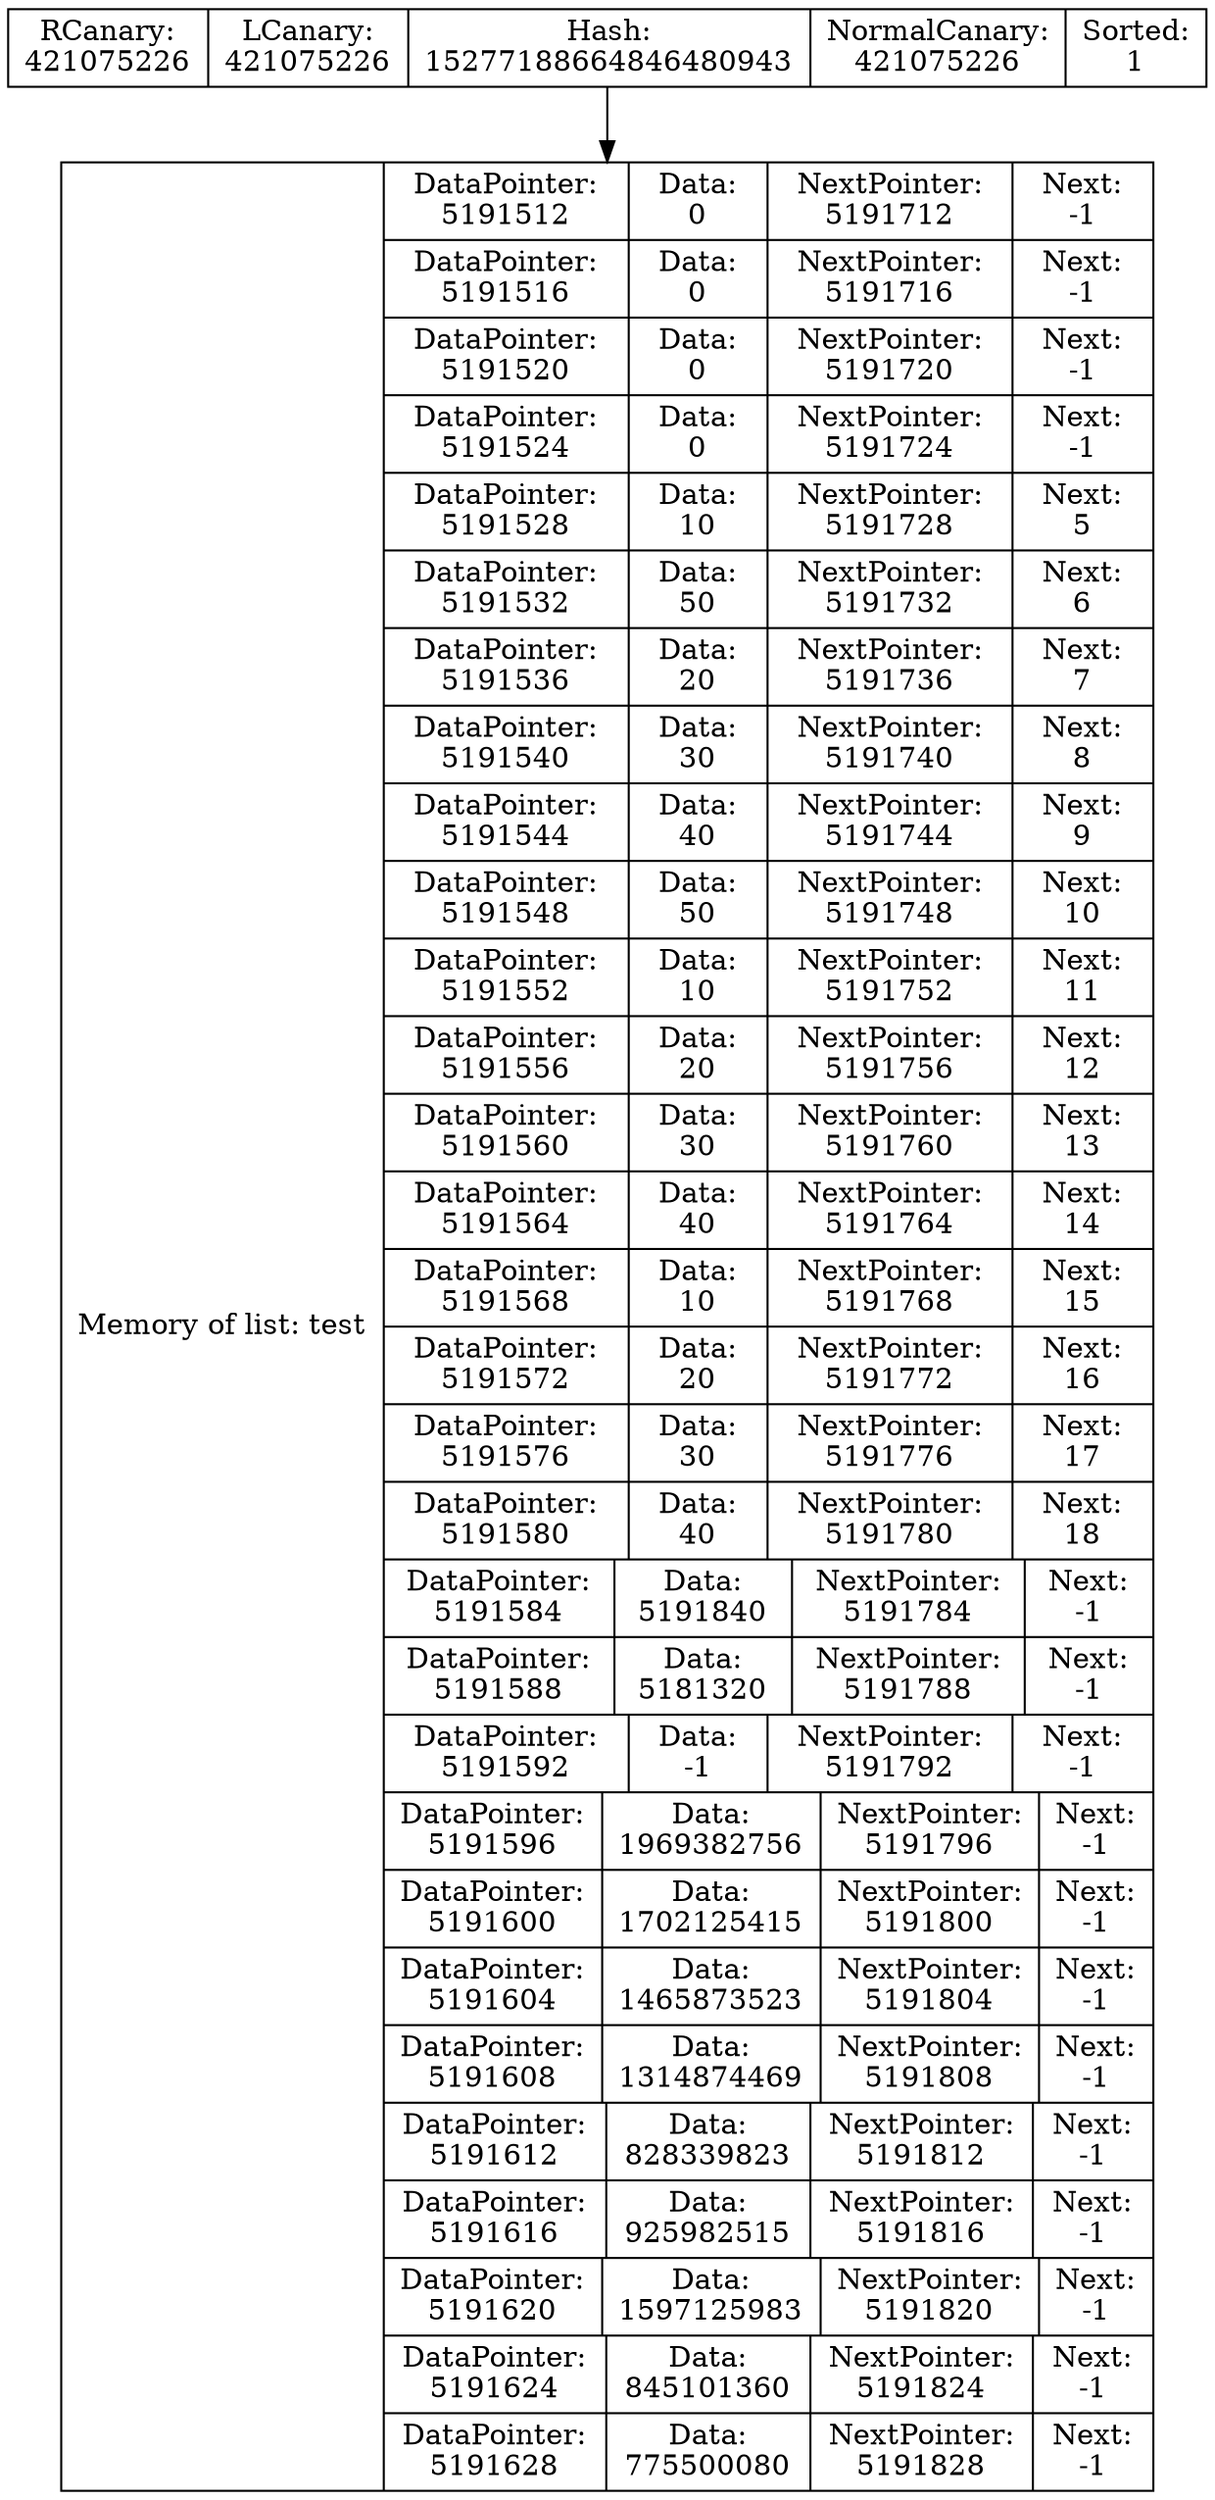 digraph G{
data [shape=record,label="{Memory of list: test} | {{DataPointer:\n5191512 | Data:\n0 | NextPointer:\n5191712 | Next:\n-1}
| {DataPointer:\n5191516 | Data:\n0 | NextPointer:\n5191716 | Next:\n-1}
| {DataPointer:\n5191520 | Data:\n0 | NextPointer:\n5191720 | Next:\n-1}
| {DataPointer:\n5191524 | Data:\n0 | NextPointer:\n5191724 | Next:\n-1}
| {DataPointer:\n5191528 | Data:\n10 | NextPointer:\n5191728 | Next:\n5}
| {DataPointer:\n5191532 | Data:\n50 | NextPointer:\n5191732 | Next:\n6}
| {DataPointer:\n5191536 | Data:\n20 | NextPointer:\n5191736 | Next:\n7}
| {DataPointer:\n5191540 | Data:\n30 | NextPointer:\n5191740 | Next:\n8}
| {DataPointer:\n5191544 | Data:\n40 | NextPointer:\n5191744 | Next:\n9}
| {DataPointer:\n5191548 | Data:\n50 | NextPointer:\n5191748 | Next:\n10}
| {DataPointer:\n5191552 | Data:\n10 | NextPointer:\n5191752 | Next:\n11}
| {DataPointer:\n5191556 | Data:\n20 | NextPointer:\n5191756 | Next:\n12}
| {DataPointer:\n5191560 | Data:\n30 | NextPointer:\n5191760 | Next:\n13}
| {DataPointer:\n5191564 | Data:\n40 | NextPointer:\n5191764 | Next:\n14}
| {DataPointer:\n5191568 | Data:\n10 | NextPointer:\n5191768 | Next:\n15}
| {DataPointer:\n5191572 | Data:\n20 | NextPointer:\n5191772 | Next:\n16}
| {DataPointer:\n5191576 | Data:\n30 | NextPointer:\n5191776 | Next:\n17}
| {DataPointer:\n5191580 | Data:\n40 | NextPointer:\n5191780 | Next:\n18}
| {DataPointer:\n5191584 | Data:\n5191840 | NextPointer:\n5191784 | Next:\n-1}
| {DataPointer:\n5191588 | Data:\n5181320 | NextPointer:\n5191788 | Next:\n-1}
| {DataPointer:\n5191592 | Data:\n-1 | NextPointer:\n5191792 | Next:\n-1}
| {DataPointer:\n5191596 | Data:\n1969382756 | NextPointer:\n5191796 | Next:\n-1}
| {DataPointer:\n5191600 | Data:\n1702125415 | NextPointer:\n5191800 | Next:\n-1}
| {DataPointer:\n5191604 | Data:\n1465873523 | NextPointer:\n5191804 | Next:\n-1}
| {DataPointer:\n5191608 | Data:\n1314874469 | NextPointer:\n5191808 | Next:\n-1}
| {DataPointer:\n5191612 | Data:\n828339823 | NextPointer:\n5191812 | Next:\n-1}
| {DataPointer:\n5191616 | Data:\n925982515 | NextPointer:\n5191816 | Next:\n-1}
| {DataPointer:\n5191620 | Data:\n1597125983 | NextPointer:\n5191820 | Next:\n-1}
| {DataPointer:\n5191624 | Data:\n845101360 | NextPointer:\n5191824 | Next:\n-1}
| {DataPointer:\n5191628 | Data:\n775500080 | NextPointer:\n5191828 | Next:\n-1}
}"];
Shild [shape=record,label=" RCanary:\n421075226 | LCanary:\n421075226 | Hash:\n15277188664846480943 | NormalCanary:\n421075226 | Sorted:\n1"];
Shild->data
}
